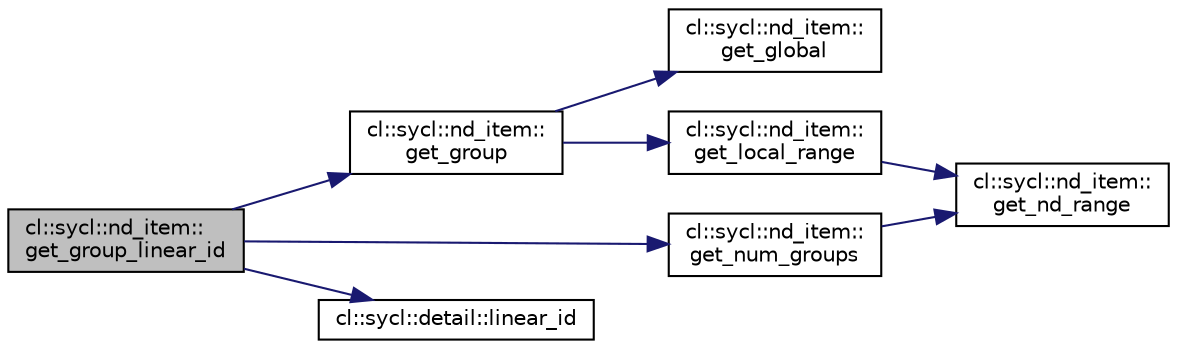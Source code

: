 digraph "cl::sycl::nd_item::get_group_linear_id"
{
 // INTERACTIVE_SVG=YES
  bgcolor="transparent";
  edge [fontname="Helvetica",fontsize="10",labelfontname="Helvetica",labelfontsize="10"];
  node [fontname="Helvetica",fontsize="10",shape=record];
  rankdir="LR";
  Node1 [label="cl::sycl::nd_item::\lget_group_linear_id",height=0.2,width=0.4,color="black", fillcolor="grey75", style="filled", fontcolor="black"];
  Node1 -> Node2 [color="midnightblue",fontsize="10",style="solid",fontname="Helvetica"];
  Node2 [label="cl::sycl::nd_item::\lget_group",height=0.2,width=0.4,color="black",URL="$group__parallelism.html#ab71779683ef24439cff0aac8a14484ff",tooltip="Return the constituent group group representing the work-group&#39;s position within the overall nd_range..."];
  Node2 -> Node3 [color="midnightblue",fontsize="10",style="solid",fontname="Helvetica"];
  Node3 [label="cl::sycl::nd_item::\lget_global",height=0.2,width=0.4,color="black",URL="$group__parallelism.html#ac139709aba7e19caa97285e2a68d1c13",tooltip="Return the constituent global id representing the work-item&#39;s position in the global iteration space..."];
  Node2 -> Node4 [color="midnightblue",fontsize="10",style="solid",fontname="Helvetica"];
  Node4 [label="cl::sycl::nd_item::\lget_local_range",height=0.2,width=0.4,color="black",URL="$group__parallelism.html#a059085e2f836ace9bf81c3c0deea1160",tooltip="Return a range<> representing the dimensions of the current work-group. "];
  Node4 -> Node5 [color="midnightblue",fontsize="10",style="solid",fontname="Helvetica"];
  Node5 [label="cl::sycl::nd_item::\lget_nd_range",height=0.2,width=0.4,color="black",URL="$group__parallelism.html#a8af188fe187ca9307cb498f13bf36796",tooltip="Return the nd_range<> of the current execution. "];
  Node1 -> Node6 [color="midnightblue",fontsize="10",style="solid",fontname="Helvetica"];
  Node6 [label="cl::sycl::nd_item::\lget_num_groups",height=0.2,width=0.4,color="black",URL="$group__parallelism.html#ac75036ce4ab482d27a77a788d5466432",tooltip="Return the number of groups in the nd_range. "];
  Node6 -> Node5 [color="midnightblue",fontsize="10",style="solid",fontname="Helvetica"];
  Node1 -> Node7 [color="midnightblue",fontsize="10",style="solid",fontname="Helvetica"];
  Node7 [label="cl::sycl::detail::linear_id",height=0.2,width=0.4,color="black",URL="$group__helpers.html#gaec2e5439abadff6aea357ab692965b6d",tooltip="Compute a linearized array access used in the OpenCL 2 world. "];
}
